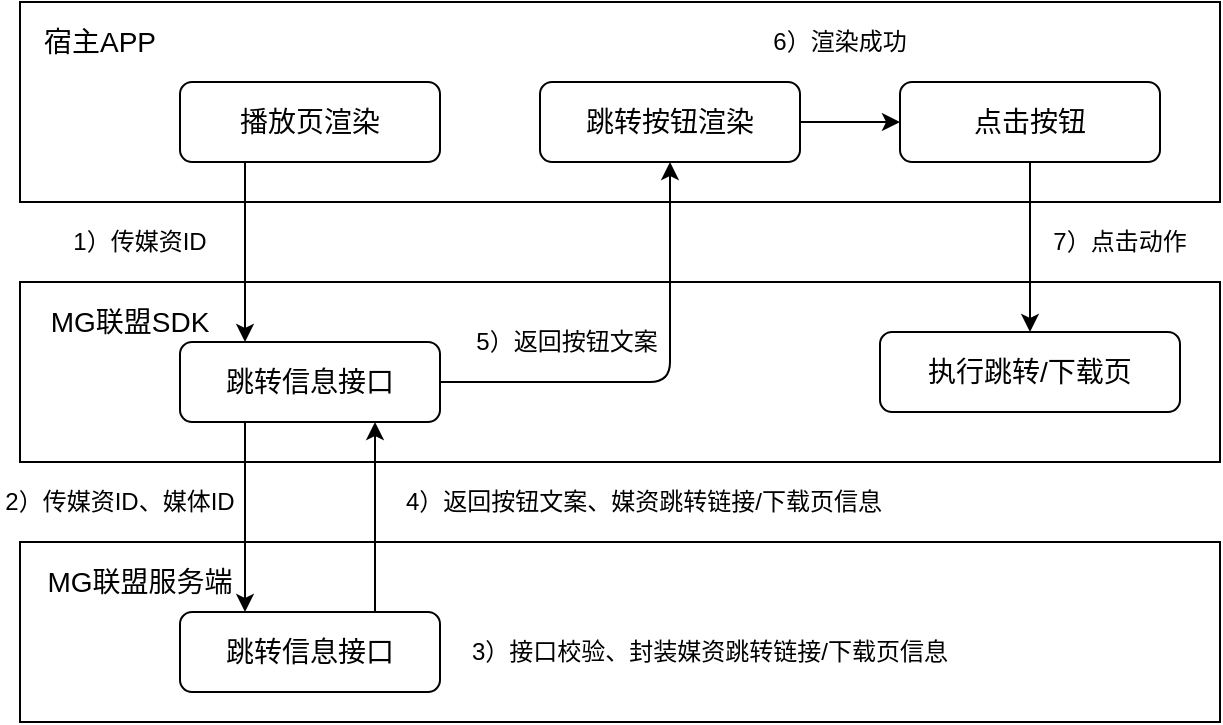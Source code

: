 <mxfile version="14.9.5" type="github">
  <diagram id="biyf5u_kkUFYCFqk9aqj" name="Page-1">
    <mxGraphModel dx="1287" dy="759" grid="1" gridSize="10" guides="1" tooltips="1" connect="1" arrows="1" fold="1" page="1" pageScale="1" pageWidth="827" pageHeight="1169" math="0" shadow="0">
      <root>
        <mxCell id="0" />
        <mxCell id="1" parent="0" />
        <mxCell id="gjs7eRomk5jv4FEa8ZRd-1" value="" style="rounded=0;whiteSpace=wrap;html=1;align=center;" vertex="1" parent="1">
          <mxGeometry x="140" y="240" width="600" height="100" as="geometry" />
        </mxCell>
        <mxCell id="gjs7eRomk5jv4FEa8ZRd-2" value="" style="rounded=0;whiteSpace=wrap;html=1;align=center;" vertex="1" parent="1">
          <mxGeometry x="140" y="380" width="600" height="90" as="geometry" />
        </mxCell>
        <mxCell id="gjs7eRomk5jv4FEa8ZRd-3" value="&lt;font style=&quot;font-size: 14px&quot;&gt;播放页渲染&lt;/font&gt;" style="rounded=1;whiteSpace=wrap;html=1;" vertex="1" parent="1">
          <mxGeometry x="220" y="280" width="130" height="40" as="geometry" />
        </mxCell>
        <mxCell id="gjs7eRomk5jv4FEa8ZRd-4" value="&lt;font style=&quot;font-size: 14px&quot;&gt;宿主APP&lt;/font&gt;" style="text;html=1;strokeColor=none;fillColor=none;align=center;verticalAlign=middle;whiteSpace=wrap;rounded=0;" vertex="1" parent="1">
          <mxGeometry x="150" y="250" width="60" height="20" as="geometry" />
        </mxCell>
        <mxCell id="gjs7eRomk5jv4FEa8ZRd-5" value="&lt;font style=&quot;font-size: 14px&quot;&gt;MG联盟SDK&lt;/font&gt;" style="text;html=1;strokeColor=none;fillColor=none;align=center;verticalAlign=middle;whiteSpace=wrap;rounded=0;" vertex="1" parent="1">
          <mxGeometry x="150" y="390" width="90" height="20" as="geometry" />
        </mxCell>
        <mxCell id="gjs7eRomk5jv4FEa8ZRd-6" value="&lt;font style=&quot;font-size: 14px&quot;&gt;跳转信息接口&lt;/font&gt;" style="rounded=1;whiteSpace=wrap;html=1;" vertex="1" parent="1">
          <mxGeometry x="220" y="410" width="130" height="40" as="geometry" />
        </mxCell>
        <mxCell id="gjs7eRomk5jv4FEa8ZRd-7" value="" style="rounded=0;whiteSpace=wrap;html=1;align=center;" vertex="1" parent="1">
          <mxGeometry x="140" y="510" width="600" height="90" as="geometry" />
        </mxCell>
        <mxCell id="gjs7eRomk5jv4FEa8ZRd-8" value="&lt;font style=&quot;font-size: 14px&quot;&gt;MG联盟服务端&lt;/font&gt;" style="text;html=1;strokeColor=none;fillColor=none;align=center;verticalAlign=middle;whiteSpace=wrap;rounded=0;" vertex="1" parent="1">
          <mxGeometry x="150" y="520" width="100" height="20" as="geometry" />
        </mxCell>
        <mxCell id="gjs7eRomk5jv4FEa8ZRd-9" value="&lt;font style=&quot;font-size: 14px&quot;&gt;跳转信息接口&lt;/font&gt;" style="rounded=1;whiteSpace=wrap;html=1;" vertex="1" parent="1">
          <mxGeometry x="220" y="545" width="130" height="40" as="geometry" />
        </mxCell>
        <mxCell id="gjs7eRomk5jv4FEa8ZRd-10" value="" style="endArrow=classic;html=1;exitX=0.25;exitY=1;exitDx=0;exitDy=0;entryX=0.25;entryY=0;entryDx=0;entryDy=0;" edge="1" parent="1" source="gjs7eRomk5jv4FEa8ZRd-3" target="gjs7eRomk5jv4FEa8ZRd-6">
          <mxGeometry width="50" height="50" relative="1" as="geometry">
            <mxPoint x="390" y="570" as="sourcePoint" />
            <mxPoint x="440" y="520" as="targetPoint" />
          </mxGeometry>
        </mxCell>
        <mxCell id="gjs7eRomk5jv4FEa8ZRd-12" value="" style="endArrow=classic;html=1;entryX=0.25;entryY=0;entryDx=0;entryDy=0;exitX=0.25;exitY=1;exitDx=0;exitDy=0;" edge="1" parent="1" source="gjs7eRomk5jv4FEa8ZRd-6" target="gjs7eRomk5jv4FEa8ZRd-9">
          <mxGeometry width="50" height="50" relative="1" as="geometry">
            <mxPoint x="285" y="450" as="sourcePoint" />
            <mxPoint x="284.5" y="520" as="targetPoint" />
          </mxGeometry>
        </mxCell>
        <mxCell id="gjs7eRomk5jv4FEa8ZRd-13" value="&lt;font style=&quot;font-size: 14px&quot;&gt;跳转按钮渲染&lt;/font&gt;" style="rounded=1;whiteSpace=wrap;html=1;" vertex="1" parent="1">
          <mxGeometry x="400" y="280" width="130" height="40" as="geometry" />
        </mxCell>
        <mxCell id="gjs7eRomk5jv4FEa8ZRd-14" value="&lt;font style=&quot;font-size: 14px&quot;&gt;点击按钮&lt;/font&gt;" style="rounded=1;whiteSpace=wrap;html=1;" vertex="1" parent="1">
          <mxGeometry x="580" y="280" width="130" height="40" as="geometry" />
        </mxCell>
        <mxCell id="gjs7eRomk5jv4FEa8ZRd-15" value="&lt;font style=&quot;font-size: 14px&quot;&gt;执行跳转/下载页&lt;/font&gt;" style="rounded=1;whiteSpace=wrap;html=1;" vertex="1" parent="1">
          <mxGeometry x="570" y="405" width="150" height="40" as="geometry" />
        </mxCell>
        <mxCell id="gjs7eRomk5jv4FEa8ZRd-17" value="" style="endArrow=classic;html=1;exitX=1;exitY=0.5;exitDx=0;exitDy=0;entryX=0;entryY=0.5;entryDx=0;entryDy=0;" edge="1" parent="1" source="gjs7eRomk5jv4FEa8ZRd-13" target="gjs7eRomk5jv4FEa8ZRd-14">
          <mxGeometry width="50" height="50" relative="1" as="geometry">
            <mxPoint x="295" y="330" as="sourcePoint" />
            <mxPoint x="295" y="420" as="targetPoint" />
          </mxGeometry>
        </mxCell>
        <mxCell id="gjs7eRomk5jv4FEa8ZRd-18" value="" style="endArrow=classic;html=1;exitX=0.5;exitY=1;exitDx=0;exitDy=0;entryX=0.5;entryY=0;entryDx=0;entryDy=0;" edge="1" parent="1" source="gjs7eRomk5jv4FEa8ZRd-14" target="gjs7eRomk5jv4FEa8ZRd-15">
          <mxGeometry width="50" height="50" relative="1" as="geometry">
            <mxPoint x="305" y="340" as="sourcePoint" />
            <mxPoint x="305" y="430" as="targetPoint" />
          </mxGeometry>
        </mxCell>
        <mxCell id="gjs7eRomk5jv4FEa8ZRd-19" value="1）传媒资ID" style="text;html=1;strokeColor=none;fillColor=none;align=center;verticalAlign=middle;whiteSpace=wrap;rounded=0;" vertex="1" parent="1">
          <mxGeometry x="160" y="350" width="80" height="20" as="geometry" />
        </mxCell>
        <mxCell id="gjs7eRomk5jv4FEa8ZRd-20" value="2）传媒资ID、媒体ID" style="text;html=1;strokeColor=none;fillColor=none;align=center;verticalAlign=middle;whiteSpace=wrap;rounded=0;" vertex="1" parent="1">
          <mxGeometry x="130" y="480" width="120" height="20" as="geometry" />
        </mxCell>
        <mxCell id="gjs7eRomk5jv4FEa8ZRd-21" value="&lt;font style=&quot;font-size: 12px&quot;&gt;3）接口校验、封装媒资跳转链接/下载页信息&lt;/font&gt;" style="text;html=1;strokeColor=none;fillColor=none;align=center;verticalAlign=middle;whiteSpace=wrap;rounded=0;" vertex="1" parent="1">
          <mxGeometry x="357" y="555" width="256" height="20" as="geometry" />
        </mxCell>
        <mxCell id="gjs7eRomk5jv4FEa8ZRd-22" value="&lt;font style=&quot;font-size: 12px&quot;&gt;4）返回按钮文案、媒资跳转链接/下载页信息&lt;/font&gt;" style="text;html=1;strokeColor=none;fillColor=none;align=center;verticalAlign=middle;whiteSpace=wrap;rounded=0;" vertex="1" parent="1">
          <mxGeometry x="324" y="480" width="256" height="20" as="geometry" />
        </mxCell>
        <mxCell id="gjs7eRomk5jv4FEa8ZRd-23" value="6）渲染成功" style="text;html=1;strokeColor=none;fillColor=none;align=center;verticalAlign=middle;whiteSpace=wrap;rounded=0;" vertex="1" parent="1">
          <mxGeometry x="510" y="250" width="80" height="20" as="geometry" />
        </mxCell>
        <mxCell id="gjs7eRomk5jv4FEa8ZRd-25" value="" style="endArrow=classic;html=1;entryX=0.75;entryY=1;entryDx=0;entryDy=0;exitX=0.75;exitY=0;exitDx=0;exitDy=0;" edge="1" parent="1" source="gjs7eRomk5jv4FEa8ZRd-9" target="gjs7eRomk5jv4FEa8ZRd-6">
          <mxGeometry width="50" height="50" relative="1" as="geometry">
            <mxPoint x="340" y="490" as="sourcePoint" />
            <mxPoint x="295" y="555" as="targetPoint" />
          </mxGeometry>
        </mxCell>
        <mxCell id="gjs7eRomk5jv4FEa8ZRd-26" value="" style="endArrow=classic;html=1;entryX=0.5;entryY=1;entryDx=0;entryDy=0;exitX=1;exitY=0.5;exitDx=0;exitDy=0;" edge="1" parent="1" source="gjs7eRomk5jv4FEa8ZRd-6" target="gjs7eRomk5jv4FEa8ZRd-13">
          <mxGeometry width="50" height="50" relative="1" as="geometry">
            <mxPoint x="317" y="410" as="sourcePoint" />
            <mxPoint x="317" y="320" as="targetPoint" />
            <Array as="points">
              <mxPoint x="465" y="430" />
            </Array>
          </mxGeometry>
        </mxCell>
        <mxCell id="gjs7eRomk5jv4FEa8ZRd-28" value="&lt;font style=&quot;font-size: 12px&quot;&gt;5）返回按钮文案&lt;/font&gt;" style="text;html=1;strokeColor=none;fillColor=none;align=center;verticalAlign=middle;whiteSpace=wrap;rounded=0;" vertex="1" parent="1">
          <mxGeometry x="357" y="400" width="113" height="20" as="geometry" />
        </mxCell>
        <mxCell id="gjs7eRomk5jv4FEa8ZRd-29" value="7）点击动作" style="text;html=1;strokeColor=none;fillColor=none;align=center;verticalAlign=middle;whiteSpace=wrap;rounded=0;" vertex="1" parent="1">
          <mxGeometry x="650" y="350" width="80" height="20" as="geometry" />
        </mxCell>
      </root>
    </mxGraphModel>
  </diagram>
</mxfile>
